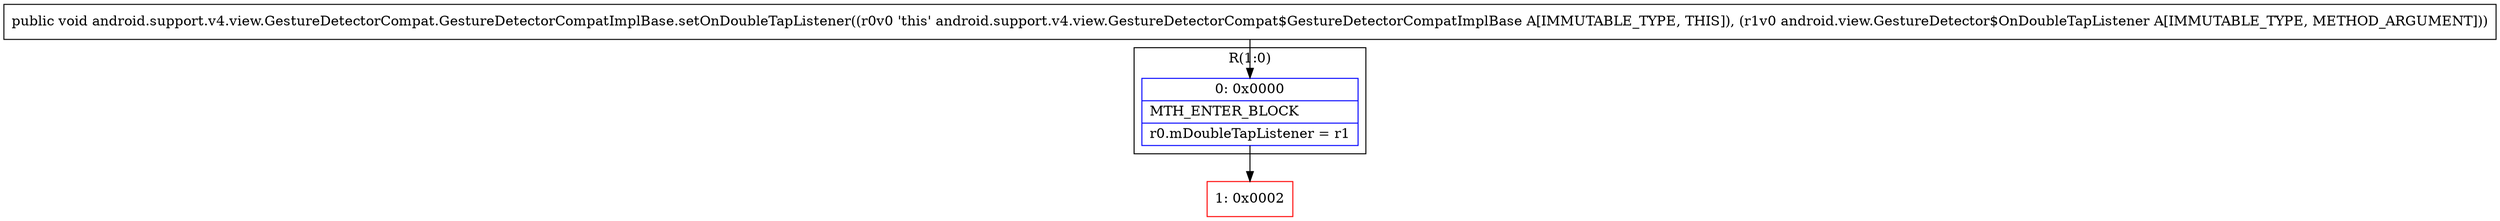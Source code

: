 digraph "CFG forandroid.support.v4.view.GestureDetectorCompat.GestureDetectorCompatImplBase.setOnDoubleTapListener(Landroid\/view\/GestureDetector$OnDoubleTapListener;)V" {
subgraph cluster_Region_1788883217 {
label = "R(1:0)";
node [shape=record,color=blue];
Node_0 [shape=record,label="{0\:\ 0x0000|MTH_ENTER_BLOCK\l|r0.mDoubleTapListener = r1\l}"];
}
Node_1 [shape=record,color=red,label="{1\:\ 0x0002}"];
MethodNode[shape=record,label="{public void android.support.v4.view.GestureDetectorCompat.GestureDetectorCompatImplBase.setOnDoubleTapListener((r0v0 'this' android.support.v4.view.GestureDetectorCompat$GestureDetectorCompatImplBase A[IMMUTABLE_TYPE, THIS]), (r1v0 android.view.GestureDetector$OnDoubleTapListener A[IMMUTABLE_TYPE, METHOD_ARGUMENT])) }"];
MethodNode -> Node_0;
Node_0 -> Node_1;
}

